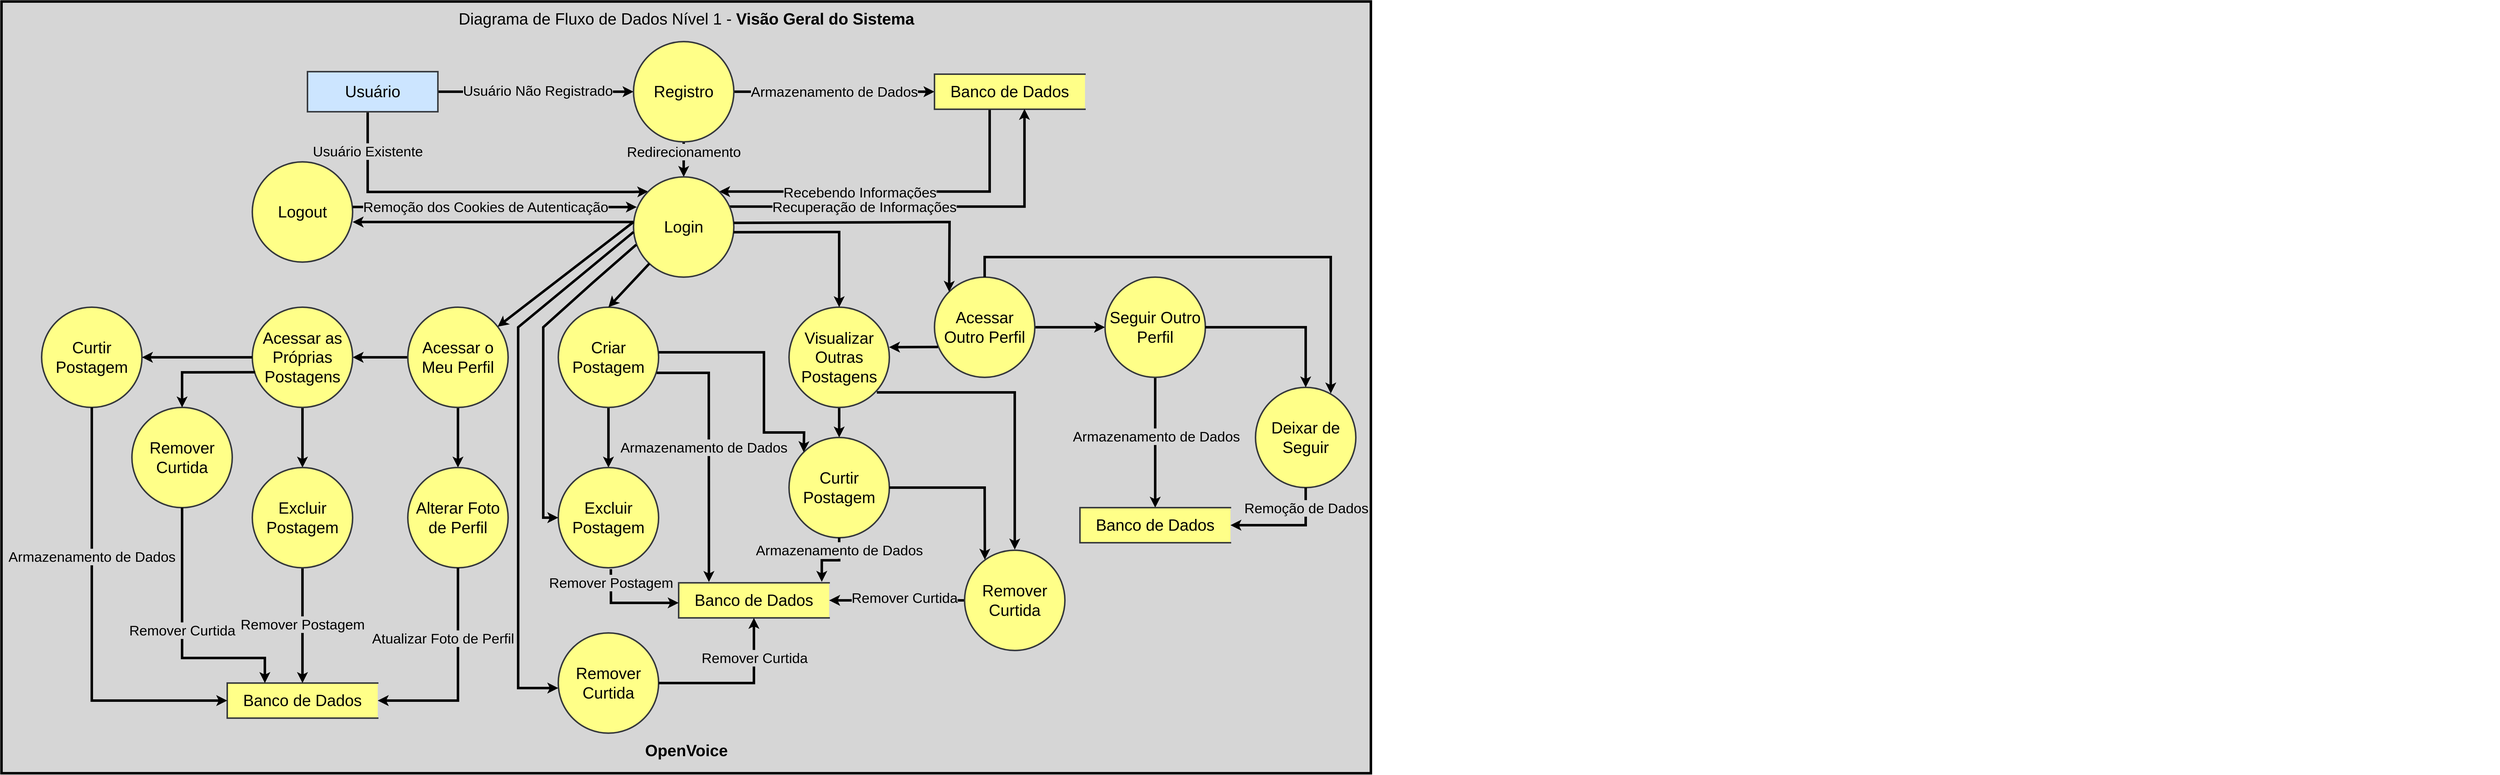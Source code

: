 <mxfile version="24.8.6">
  <diagram name="Page-1" id="aCUoTUS-z-20jltxeiBX">
    <mxGraphModel dx="8453" dy="3103" grid="1" gridSize="10" guides="1" tooltips="1" connect="1" arrows="1" fold="1" page="1" pageScale="1" pageWidth="850" pageHeight="1100" math="0" shadow="0">
      <root>
        <mxCell id="0" />
        <mxCell id="1" parent="0" />
        <mxCell id="_Yxs-3POZub3MSI0yGSq-4" value="" style="whiteSpace=wrap;html=1;strokeWidth=5;fillColor=#d6d6d6;" vertex="1" parent="1">
          <mxGeometry x="-4290" y="-60" width="2730" height="1540" as="geometry" />
        </mxCell>
        <mxCell id="vLmUpz1jAhk_XsVfe2ap-39" value="&amp;nbsp;" style="text;whiteSpace=wrap;html=1;" parent="1" vertex="1">
          <mxGeometry x="40" y="10" width="40" height="40" as="geometry" />
        </mxCell>
        <mxCell id="GkCeSSy5X3w6YveUIObA-11" style="edgeStyle=orthogonalEdgeStyle;rounded=0;orthogonalLoop=1;jettySize=auto;html=1;entryX=0;entryY=0.5;entryDx=0;entryDy=0;strokeWidth=5;" parent="1" source="GkCeSSy5X3w6YveUIObA-8" target="GkCeSSy5X3w6YveUIObA-9" edge="1">
          <mxGeometry relative="1" as="geometry" />
        </mxCell>
        <mxCell id="GkCeSSy5X3w6YveUIObA-12" value="&lt;font style=&quot;font-size: 28px;&quot;&gt;Usuário Não Registrado&lt;br&gt;&lt;/font&gt;" style="edgeLabel;html=1;align=center;verticalAlign=middle;resizable=0;points=[];labelBackgroundColor=#d6d6d6;" parent="GkCeSSy5X3w6YveUIObA-11" vertex="1" connectable="0">
          <mxGeometry x="0.021" y="2" relative="1" as="geometry">
            <mxPoint as="offset" />
          </mxGeometry>
        </mxCell>
        <mxCell id="GkCeSSy5X3w6YveUIObA-19" style="edgeStyle=orthogonalEdgeStyle;rounded=0;orthogonalLoop=1;jettySize=auto;html=1;entryX=0;entryY=0;entryDx=0;entryDy=0;strokeWidth=5;" parent="1" source="GkCeSSy5X3w6YveUIObA-8" target="GkCeSSy5X3w6YveUIObA-16" edge="1">
          <mxGeometry relative="1" as="geometry">
            <mxPoint x="-3040" y="380" as="targetPoint" />
            <Array as="points">
              <mxPoint x="-3560" y="320" />
              <mxPoint x="-3030" y="320" />
            </Array>
          </mxGeometry>
        </mxCell>
        <mxCell id="GkCeSSy5X3w6YveUIObA-20" value="&lt;font style=&quot;font-size: 28px;&quot;&gt;Usuário Existente&lt;/font&gt;" style="edgeLabel;html=1;align=center;verticalAlign=middle;resizable=0;points=[];labelBackgroundColor=#d6d6d6;" parent="GkCeSSy5X3w6YveUIObA-19" vertex="1" connectable="0">
          <mxGeometry x="-0.78" relative="1" as="geometry">
            <mxPoint as="offset" />
          </mxGeometry>
        </mxCell>
        <mxCell id="GkCeSSy5X3w6YveUIObA-8" value="&lt;font style=&quot;font-size: 32px;&quot;&gt;Usuário&lt;/font&gt;" style="html=1;dashed=0;whiteSpace=wrap;strokeWidth=3;fillColor=#cce5ff;strokeColor=#36393d;" parent="1" vertex="1">
          <mxGeometry x="-3680" y="80" width="260" height="80" as="geometry" />
        </mxCell>
        <mxCell id="GkCeSSy5X3w6YveUIObA-13" style="edgeStyle=orthogonalEdgeStyle;rounded=0;orthogonalLoop=1;jettySize=auto;html=1;entryX=0;entryY=0.5;entryDx=0;entryDy=0;strokeWidth=5;" parent="1" source="GkCeSSy5X3w6YveUIObA-9" target="GkCeSSy5X3w6YveUIObA-10" edge="1">
          <mxGeometry relative="1" as="geometry" />
        </mxCell>
        <mxCell id="GkCeSSy5X3w6YveUIObA-14" value="&lt;font style=&quot;font-size: 28px;&quot;&gt;Armazenamento de Dados&lt;/font&gt;" style="edgeLabel;html=1;align=center;verticalAlign=middle;resizable=0;points=[];labelBackgroundColor=#d6d6d6;" parent="GkCeSSy5X3w6YveUIObA-13" vertex="1" connectable="0">
          <mxGeometry x="-0.002" relative="1" as="geometry">
            <mxPoint as="offset" />
          </mxGeometry>
        </mxCell>
        <mxCell id="GkCeSSy5X3w6YveUIObA-105" style="edgeStyle=orthogonalEdgeStyle;rounded=0;orthogonalLoop=1;jettySize=auto;html=1;entryX=0.5;entryY=0;entryDx=0;entryDy=0;strokeWidth=5;" parent="1" source="GkCeSSy5X3w6YveUIObA-9" target="GkCeSSy5X3w6YveUIObA-16" edge="1">
          <mxGeometry relative="1" as="geometry" />
        </mxCell>
        <mxCell id="GkCeSSy5X3w6YveUIObA-106" value="&lt;font style=&quot;font-size: 28px;&quot;&gt;Redirecionamento&lt;/font&gt;" style="edgeLabel;html=1;align=center;verticalAlign=middle;resizable=0;points=[];labelBackgroundColor=#d6d6d6;" parent="GkCeSSy5X3w6YveUIObA-105" vertex="1" connectable="0">
          <mxGeometry relative="1" as="geometry">
            <mxPoint y="-15" as="offset" />
          </mxGeometry>
        </mxCell>
        <mxCell id="GkCeSSy5X3w6YveUIObA-9" value="&lt;font style=&quot;font-size: 32px;&quot;&gt;Registro&lt;/font&gt;" style="ellipse;whiteSpace=wrap;html=1;aspect=fixed;strokeWidth=3;fillColor=#ffff88;strokeColor=#36393d;" parent="1" vertex="1">
          <mxGeometry x="-3030" y="20" width="200" height="200" as="geometry" />
        </mxCell>
        <mxCell id="GkCeSSy5X3w6YveUIObA-23" style="edgeStyle=orthogonalEdgeStyle;rounded=0;orthogonalLoop=1;jettySize=auto;html=1;strokeWidth=5;entryX=1;entryY=0;entryDx=0;entryDy=0;" parent="1" source="GkCeSSy5X3w6YveUIObA-10" target="GkCeSSy5X3w6YveUIObA-16" edge="1">
          <mxGeometry relative="1" as="geometry">
            <mxPoint x="-2790" y="340" as="targetPoint" />
            <Array as="points">
              <mxPoint x="-2320" y="319" />
            </Array>
          </mxGeometry>
        </mxCell>
        <mxCell id="GkCeSSy5X3w6YveUIObA-25" value="&lt;font style=&quot;font-size: 28px;&quot;&gt;Recebendo Informações&lt;/font&gt;" style="edgeLabel;html=1;align=center;verticalAlign=middle;resizable=0;points=[];labelBackgroundColor=#d6d6d6;" parent="GkCeSSy5X3w6YveUIObA-23" vertex="1" connectable="0">
          <mxGeometry x="0.292" relative="1" as="geometry">
            <mxPoint x="31" y="1" as="offset" />
          </mxGeometry>
        </mxCell>
        <mxCell id="GkCeSSy5X3w6YveUIObA-10" value="&lt;font style=&quot;font-size: 32px;&quot;&gt;Banco de Dados&lt;br&gt;&lt;/font&gt;" style="html=1;dashed=0;whiteSpace=wrap;shape=partialRectangle;right=0;strokeWidth=3;fillColor=#ffff88;strokeColor=#36393d;" parent="1" vertex="1">
          <mxGeometry x="-2430" y="85" width="300" height="70" as="geometry" />
        </mxCell>
        <mxCell id="GkCeSSy5X3w6YveUIObA-21" style="edgeStyle=orthogonalEdgeStyle;rounded=0;orthogonalLoop=1;jettySize=auto;html=1;entryX=0.598;entryY=0.991;entryDx=0;entryDy=0;entryPerimeter=0;strokeWidth=5;exitX=0.952;exitY=0.296;exitDx=0;exitDy=0;exitPerimeter=0;" parent="1" source="GkCeSSy5X3w6YveUIObA-16" target="GkCeSSy5X3w6YveUIObA-10" edge="1">
          <mxGeometry relative="1" as="geometry">
            <mxPoint x="-2360" y="160" as="targetPoint" />
          </mxGeometry>
        </mxCell>
        <mxCell id="GkCeSSy5X3w6YveUIObA-22" value="&lt;font style=&quot;font-size: 28px;&quot;&gt;Recuperação de Informações&lt;br&gt;&lt;/font&gt;" style="edgeLabel;html=1;align=center;verticalAlign=middle;resizable=0;points=[];labelBackgroundColor=#d6d6d6;" parent="GkCeSSy5X3w6YveUIObA-21" vertex="1" connectable="0">
          <mxGeometry x="-0.402" y="-1" relative="1" as="geometry">
            <mxPoint x="35" as="offset" />
          </mxGeometry>
        </mxCell>
        <mxCell id="GkCeSSy5X3w6YveUIObA-16" value="&lt;font style=&quot;font-size: 32px;&quot;&gt;Login&lt;br&gt;&lt;/font&gt;" style="ellipse;whiteSpace=wrap;html=1;aspect=fixed;strokeWidth=3;fillColor=#ffff88;strokeColor=#36393d;" parent="1" vertex="1">
          <mxGeometry x="-3030" y="290" width="200" height="200" as="geometry" />
        </mxCell>
        <mxCell id="GkCeSSy5X3w6YveUIObA-117" style="edgeStyle=orthogonalEdgeStyle;rounded=0;orthogonalLoop=1;jettySize=auto;html=1;strokeWidth=5;" parent="1" source="GkCeSSy5X3w6YveUIObA-26" target="GkCeSSy5X3w6YveUIObA-116" edge="1">
          <mxGeometry relative="1" as="geometry" />
        </mxCell>
        <mxCell id="GkCeSSy5X3w6YveUIObA-26" value="&lt;font style=&quot;font-size: 32px;&quot;&gt;Criar Postagem&lt;br&gt;&lt;/font&gt;" style="ellipse;whiteSpace=wrap;html=1;aspect=fixed;strokeWidth=3;fillColor=#ffff88;strokeColor=#36393d;" parent="1" vertex="1">
          <mxGeometry x="-3180" y="550" width="200" height="200" as="geometry" />
        </mxCell>
        <mxCell id="GkCeSSy5X3w6YveUIObA-123" style="edgeStyle=orthogonalEdgeStyle;rounded=0;orthogonalLoop=1;jettySize=auto;html=1;entryX=0.5;entryY=0;entryDx=0;entryDy=0;strokeWidth=5;" parent="1" source="GkCeSSy5X3w6YveUIObA-27" target="GkCeSSy5X3w6YveUIObA-29" edge="1">
          <mxGeometry relative="1" as="geometry" />
        </mxCell>
        <mxCell id="GkCeSSy5X3w6YveUIObA-27" value="&lt;font style=&quot;font-size: 32px;&quot;&gt;Visualizar Outras Postagens &lt;br&gt;&lt;/font&gt;" style="ellipse;whiteSpace=wrap;html=1;aspect=fixed;strokeWidth=3;fillColor=#ffff88;strokeColor=#36393d;" parent="1" vertex="1">
          <mxGeometry x="-2720" y="550" width="200" height="200" as="geometry" />
        </mxCell>
        <mxCell id="GkCeSSy5X3w6YveUIObA-29" value="&lt;font style=&quot;font-size: 32px;&quot;&gt;Curtir Postagem&lt;br&gt;&lt;/font&gt;" style="ellipse;whiteSpace=wrap;html=1;aspect=fixed;strokeWidth=3;fillColor=#ffff88;strokeColor=#36393d;" parent="1" vertex="1">
          <mxGeometry x="-2720" y="810" width="200" height="200" as="geometry" />
        </mxCell>
        <mxCell id="GkCeSSy5X3w6YveUIObA-45" style="edgeStyle=orthogonalEdgeStyle;rounded=0;orthogonalLoop=1;jettySize=auto;html=1;entryX=1;entryY=0.5;entryDx=0;entryDy=0;strokeWidth=5;" parent="1" source="GkCeSSy5X3w6YveUIObA-30" target="GkCeSSy5X3w6YveUIObA-31" edge="1">
          <mxGeometry relative="1" as="geometry" />
        </mxCell>
        <mxCell id="GkCeSSy5X3w6YveUIObA-46" value="&lt;font style=&quot;font-size: 28px;&quot;&gt;Remover Curtida&lt;br&gt;&lt;/font&gt;" style="edgeLabel;html=1;align=center;verticalAlign=middle;resizable=0;points=[];labelBackgroundColor=#d6d6d6;" parent="GkCeSSy5X3w6YveUIObA-45" vertex="1" connectable="0">
          <mxGeometry x="-0.013" y="1" relative="1" as="geometry">
            <mxPoint x="13" y="-6" as="offset" />
          </mxGeometry>
        </mxCell>
        <mxCell id="GkCeSSy5X3w6YveUIObA-30" value="&lt;font style=&quot;font-size: 32px;&quot;&gt;Remover Curtida&lt;br&gt;&lt;/font&gt;" style="ellipse;whiteSpace=wrap;html=1;aspect=fixed;strokeWidth=3;fillColor=#ffff88;strokeColor=#36393d;" parent="1" vertex="1">
          <mxGeometry x="-2370" y="1035" width="200" height="200" as="geometry" />
        </mxCell>
        <mxCell id="GkCeSSy5X3w6YveUIObA-31" value="&lt;font style=&quot;font-size: 32px;&quot;&gt;Banco de Dados&lt;br&gt;&lt;/font&gt;" style="html=1;dashed=0;whiteSpace=wrap;shape=partialRectangle;right=0;strokeWidth=3;fillColor=#ffff88;strokeColor=#36393d;" parent="1" vertex="1">
          <mxGeometry x="-2940" y="1100" width="300" height="70" as="geometry" />
        </mxCell>
        <mxCell id="GkCeSSy5X3w6YveUIObA-37" value="" style="endArrow=classic;html=1;rounded=0;entryX=0.201;entryY=-0.024;entryDx=0;entryDy=0;entryPerimeter=0;exitX=0.98;exitY=0.655;exitDx=0;exitDy=0;exitPerimeter=0;strokeWidth=5;" parent="1" source="GkCeSSy5X3w6YveUIObA-26" target="GkCeSSy5X3w6YveUIObA-31" edge="1">
          <mxGeometry width="50" height="50" relative="1" as="geometry">
            <mxPoint x="-3040" y="850" as="sourcePoint" />
            <mxPoint x="-2990" y="800" as="targetPoint" />
            <Array as="points">
              <mxPoint x="-2880" y="681" />
            </Array>
          </mxGeometry>
        </mxCell>
        <mxCell id="GkCeSSy5X3w6YveUIObA-40" value="&lt;font style=&quot;font-size: 28px;&quot;&gt;Armazenamento de Dados&lt;br&gt;&lt;/font&gt;" style="edgeLabel;html=1;align=center;verticalAlign=middle;resizable=0;points=[];labelBackgroundColor=#d6d6d6;" parent="GkCeSSy5X3w6YveUIObA-37" vertex="1" connectable="0">
          <mxGeometry x="-0.341" y="1" relative="1" as="geometry">
            <mxPoint x="-11" y="81" as="offset" />
          </mxGeometry>
        </mxCell>
        <mxCell id="GkCeSSy5X3w6YveUIObA-42" value="" style="endArrow=none;html=1;rounded=0;entryX=0.997;entryY=0.552;entryDx=0;entryDy=0;exitX=0.5;exitY=0;exitDx=0;exitDy=0;endFill=0;startArrow=classic;startFill=1;strokeWidth=5;entryPerimeter=0;" parent="1" source="GkCeSSy5X3w6YveUIObA-27" target="GkCeSSy5X3w6YveUIObA-16" edge="1">
          <mxGeometry width="50" height="50" relative="1" as="geometry">
            <mxPoint x="-2770" y="540" as="sourcePoint" />
            <mxPoint x="-2720" y="490" as="targetPoint" />
            <Array as="points">
              <mxPoint x="-2620" y="400" />
            </Array>
          </mxGeometry>
        </mxCell>
        <mxCell id="GkCeSSy5X3w6YveUIObA-67" style="edgeStyle=orthogonalEdgeStyle;rounded=0;orthogonalLoop=1;jettySize=auto;html=1;entryX=0;entryY=0.5;entryDx=0;entryDy=0;strokeWidth=5;" parent="1" source="GkCeSSy5X3w6YveUIObA-56" target="GkCeSSy5X3w6YveUIObA-59" edge="1">
          <mxGeometry relative="1" as="geometry" />
        </mxCell>
        <mxCell id="GkCeSSy5X3w6YveUIObA-56" value="&lt;font style=&quot;font-size: 32px;&quot;&gt;Acessar Outro Perfil&lt;br&gt;&lt;/font&gt;" style="ellipse;whiteSpace=wrap;html=1;aspect=fixed;strokeWidth=3;fillColor=#ffff88;strokeColor=#36393d;" parent="1" vertex="1">
          <mxGeometry x="-2430" y="490" width="200" height="200" as="geometry" />
        </mxCell>
        <mxCell id="GkCeSSy5X3w6YveUIObA-57" value="" style="endArrow=none;html=1;rounded=0;startArrow=classic;startFill=1;entryX=0.999;entryY=0.459;entryDx=0;entryDy=0;entryPerimeter=0;exitX=0;exitY=0;exitDx=0;exitDy=0;strokeWidth=5;" parent="1" source="GkCeSSy5X3w6YveUIObA-56" target="GkCeSSy5X3w6YveUIObA-16" edge="1">
          <mxGeometry width="50" height="50" relative="1" as="geometry">
            <mxPoint x="-2422" y="550" as="sourcePoint" />
            <mxPoint x="-2830" y="390" as="targetPoint" />
            <Array as="points">
              <mxPoint x="-2400" y="380" />
            </Array>
          </mxGeometry>
        </mxCell>
        <mxCell id="GkCeSSy5X3w6YveUIObA-58" value="" style="endArrow=classic;html=1;rounded=0;exitX=0.035;exitY=0.697;exitDx=0;exitDy=0;entryX=0.997;entryY=0.399;entryDx=0;entryDy=0;entryPerimeter=0;exitPerimeter=0;strokeWidth=5;" parent="1" source="GkCeSSy5X3w6YveUIObA-56" target="GkCeSSy5X3w6YveUIObA-27" edge="1">
          <mxGeometry width="50" height="50" relative="1" as="geometry">
            <mxPoint x="-2510" y="620" as="sourcePoint" />
            <mxPoint x="-2550" y="550" as="targetPoint" />
          </mxGeometry>
        </mxCell>
        <mxCell id="GkCeSSy5X3w6YveUIObA-62" style="edgeStyle=orthogonalEdgeStyle;rounded=0;orthogonalLoop=1;jettySize=auto;html=1;entryX=0.5;entryY=0;entryDx=0;entryDy=0;strokeWidth=5;" parent="1" source="GkCeSSy5X3w6YveUIObA-59" target="GkCeSSy5X3w6YveUIObA-61" edge="1">
          <mxGeometry relative="1" as="geometry" />
        </mxCell>
        <mxCell id="GkCeSSy5X3w6YveUIObA-63" value="&lt;font style=&quot;font-size: 28px;&quot;&gt;Armazenamento de Dados&lt;br&gt;&lt;/font&gt;" style="edgeLabel;html=1;align=center;verticalAlign=middle;resizable=0;points=[];labelBackgroundColor=#d6d6d6;" parent="GkCeSSy5X3w6YveUIObA-62" vertex="1" connectable="0">
          <mxGeometry x="-0.098" y="2" relative="1" as="geometry">
            <mxPoint as="offset" />
          </mxGeometry>
        </mxCell>
        <mxCell id="GkCeSSy5X3w6YveUIObA-59" value="&lt;font style=&quot;font-size: 32px;&quot;&gt;Seguir Outro Perfil&lt;br&gt;&lt;/font&gt;" style="ellipse;whiteSpace=wrap;html=1;aspect=fixed;strokeWidth=3;fillColor=#ffff88;strokeColor=#36393d;" parent="1" vertex="1">
          <mxGeometry x="-2090" y="490" width="200" height="200" as="geometry" />
        </mxCell>
        <mxCell id="GkCeSSy5X3w6YveUIObA-60" value="&lt;font style=&quot;font-size: 32px;&quot;&gt;Deixar de Seguir&lt;br&gt;&lt;/font&gt;" style="ellipse;whiteSpace=wrap;html=1;aspect=fixed;strokeWidth=3;fillColor=#ffff88;strokeColor=#36393d;" parent="1" vertex="1">
          <mxGeometry x="-1790" y="710" width="200" height="200" as="geometry" />
        </mxCell>
        <mxCell id="GkCeSSy5X3w6YveUIObA-61" value="&lt;font style=&quot;font-size: 32px;&quot;&gt;Banco de Dados&lt;br&gt;&lt;/font&gt;" style="html=1;dashed=0;whiteSpace=wrap;shape=partialRectangle;right=0;strokeWidth=3;fillColor=#ffff88;strokeColor=#36393d;" parent="1" vertex="1">
          <mxGeometry x="-2140" y="950" width="300" height="70" as="geometry" />
        </mxCell>
        <mxCell id="GkCeSSy5X3w6YveUIObA-68" value="" style="endArrow=classic;html=1;rounded=0;exitX=1;exitY=0.5;exitDx=0;exitDy=0;entryX=0.5;entryY=0;entryDx=0;entryDy=0;strokeWidth=5;" parent="1" source="GkCeSSy5X3w6YveUIObA-59" target="GkCeSSy5X3w6YveUIObA-60" edge="1">
          <mxGeometry width="50" height="50" relative="1" as="geometry">
            <mxPoint x="-1740" y="610" as="sourcePoint" />
            <mxPoint x="-1690" y="560" as="targetPoint" />
            <Array as="points">
              <mxPoint x="-1690" y="590" />
            </Array>
          </mxGeometry>
        </mxCell>
        <mxCell id="GkCeSSy5X3w6YveUIObA-69" value="" style="endArrow=classic;html=1;rounded=0;entryX=1;entryY=0.5;entryDx=0;entryDy=0;exitX=0.5;exitY=1;exitDx=0;exitDy=0;strokeWidth=5;" parent="1" source="GkCeSSy5X3w6YveUIObA-60" target="GkCeSSy5X3w6YveUIObA-61" edge="1">
          <mxGeometry width="50" height="50" relative="1" as="geometry">
            <mxPoint x="-1730" y="1010" as="sourcePoint" />
            <mxPoint x="-1680" y="960" as="targetPoint" />
            <Array as="points">
              <mxPoint x="-1690" y="985" />
            </Array>
          </mxGeometry>
        </mxCell>
        <mxCell id="GkCeSSy5X3w6YveUIObA-70" value="&lt;font style=&quot;font-size: 28px;&quot;&gt;Remoção de Dados&lt;br&gt;&lt;/font&gt;" style="edgeLabel;html=1;align=center;verticalAlign=middle;resizable=0;points=[];labelBackgroundColor=#d6d6d6;" parent="GkCeSSy5X3w6YveUIObA-69" vertex="1" connectable="0">
          <mxGeometry x="-0.636" y="1" relative="1" as="geometry">
            <mxPoint as="offset" />
          </mxGeometry>
        </mxCell>
        <mxCell id="GkCeSSy5X3w6YveUIObA-71" value="&amp;nbsp;" style="text;whiteSpace=wrap;html=1;" parent="1" vertex="1">
          <mxGeometry x="650" y="10" width="40" height="40" as="geometry" />
        </mxCell>
        <mxCell id="GkCeSSy5X3w6YveUIObA-80" style="edgeStyle=orthogonalEdgeStyle;rounded=0;orthogonalLoop=1;jettySize=auto;html=1;entryX=0.5;entryY=0;entryDx=0;entryDy=0;strokeWidth=5;" parent="1" source="GkCeSSy5X3w6YveUIObA-72" target="GkCeSSy5X3w6YveUIObA-75" edge="1">
          <mxGeometry relative="1" as="geometry" />
        </mxCell>
        <mxCell id="GkCeSSy5X3w6YveUIObA-84" style="edgeStyle=orthogonalEdgeStyle;rounded=0;orthogonalLoop=1;jettySize=auto;html=1;entryX=1;entryY=0.5;entryDx=0;entryDy=0;strokeWidth=5;" parent="1" source="GkCeSSy5X3w6YveUIObA-72" target="GkCeSSy5X3w6YveUIObA-73" edge="1">
          <mxGeometry relative="1" as="geometry" />
        </mxCell>
        <mxCell id="GkCeSSy5X3w6YveUIObA-72" value="&lt;font style=&quot;font-size: 32px;&quot;&gt;Acessar o Meu Perfil&lt;/font&gt;" style="ellipse;whiteSpace=wrap;html=1;aspect=fixed;strokeWidth=3;fillColor=#ffff88;strokeColor=#36393d;" parent="1" vertex="1">
          <mxGeometry x="-3480" y="550" width="200" height="200" as="geometry" />
        </mxCell>
        <mxCell id="GkCeSSy5X3w6YveUIObA-89" style="edgeStyle=orthogonalEdgeStyle;rounded=0;orthogonalLoop=1;jettySize=auto;html=1;entryX=0.5;entryY=0;entryDx=0;entryDy=0;strokeWidth=5;" parent="1" source="GkCeSSy5X3w6YveUIObA-73" target="GkCeSSy5X3w6YveUIObA-88" edge="1">
          <mxGeometry relative="1" as="geometry" />
        </mxCell>
        <mxCell id="GkCeSSy5X3w6YveUIObA-73" value="&lt;font style=&quot;font-size: 32px;&quot;&gt;Acessar&lt;/font&gt;&lt;font style=&quot;font-size: 32px;&quot;&gt; as Próprias Postagens&lt;br&gt;&lt;/font&gt;" style="ellipse;whiteSpace=wrap;html=1;aspect=fixed;strokeWidth=3;fillColor=#ffff88;strokeColor=#36393d;" parent="1" vertex="1">
          <mxGeometry x="-3790" y="550" width="200" height="200" as="geometry" />
        </mxCell>
        <mxCell id="GkCeSSy5X3w6YveUIObA-74" value="&lt;font style=&quot;font-size: 32px;&quot;&gt;Banco de Dados&lt;br&gt;&lt;/font&gt;" style="html=1;dashed=0;whiteSpace=wrap;shape=partialRectangle;right=0;strokeWidth=3;fillColor=#ffff88;strokeColor=#36393d;" parent="1" vertex="1">
          <mxGeometry x="-3840" y="1300" width="300" height="70" as="geometry" />
        </mxCell>
        <mxCell id="GkCeSSy5X3w6YveUIObA-75" value="&lt;font style=&quot;font-size: 32px;&quot;&gt;Alterar Foto de Perfil&lt;br&gt;&lt;/font&gt;" style="ellipse;whiteSpace=wrap;html=1;aspect=fixed;strokeWidth=3;fillColor=#ffff88;strokeColor=#36393d;" parent="1" vertex="1">
          <mxGeometry x="-3480" y="870" width="200" height="200" as="geometry" />
        </mxCell>
        <mxCell id="GkCeSSy5X3w6YveUIObA-76" value="&lt;font style=&quot;font-size: 32px;&quot;&gt;Curtir Postagem&lt;br&gt;&lt;/font&gt;" style="ellipse;whiteSpace=wrap;html=1;aspect=fixed;strokeWidth=3;fillColor=#ffff88;strokeColor=#36393d;" parent="1" vertex="1">
          <mxGeometry x="-4210" y="550" width="200" height="200" as="geometry" />
        </mxCell>
        <mxCell id="GkCeSSy5X3w6YveUIObA-77" value="&lt;font style=&quot;font-size: 32px;&quot;&gt;Remover Curtida&lt;br&gt;&lt;/font&gt;" style="ellipse;whiteSpace=wrap;html=1;aspect=fixed;strokeWidth=3;fillColor=#ffff88;strokeColor=#36393d;" parent="1" vertex="1">
          <mxGeometry x="-4030" y="750" width="200" height="200" as="geometry" />
        </mxCell>
        <mxCell id="GkCeSSy5X3w6YveUIObA-78" value="" style="endArrow=classic;html=1;rounded=0;strokeWidth=5;" parent="1" target="GkCeSSy5X3w6YveUIObA-72" edge="1">
          <mxGeometry width="50" height="50" relative="1" as="geometry">
            <mxPoint x="-3030" y="380" as="sourcePoint" />
            <mxPoint x="-3190" y="480" as="targetPoint" />
          </mxGeometry>
        </mxCell>
        <mxCell id="GkCeSSy5X3w6YveUIObA-90" style="edgeStyle=orthogonalEdgeStyle;rounded=0;orthogonalLoop=1;jettySize=auto;html=1;entryX=0.5;entryY=0;entryDx=0;entryDy=0;strokeWidth=5;" parent="1" source="GkCeSSy5X3w6YveUIObA-88" target="GkCeSSy5X3w6YveUIObA-74" edge="1">
          <mxGeometry relative="1" as="geometry" />
        </mxCell>
        <mxCell id="GkCeSSy5X3w6YveUIObA-91" value="&lt;font style=&quot;font-size: 28px;&quot;&gt;Remover Postagem&lt;/font&gt;" style="edgeLabel;html=1;align=center;verticalAlign=middle;resizable=0;points=[];labelBackgroundColor=#d6d6d6;" parent="GkCeSSy5X3w6YveUIObA-90" vertex="1" connectable="0">
          <mxGeometry x="-0.02" y="-2" relative="1" as="geometry">
            <mxPoint x="2" as="offset" />
          </mxGeometry>
        </mxCell>
        <mxCell id="GkCeSSy5X3w6YveUIObA-88" value="&lt;font style=&quot;font-size: 32px;&quot;&gt;Excluir Postagem&lt;br&gt;&lt;/font&gt;" style="ellipse;whiteSpace=wrap;html=1;aspect=fixed;strokeWidth=3;fillColor=#ffff88;strokeColor=#36393d;" parent="1" vertex="1">
          <mxGeometry x="-3790" y="870" width="200" height="200" as="geometry" />
        </mxCell>
        <mxCell id="GkCeSSy5X3w6YveUIObA-93" value="" style="endArrow=none;html=1;rounded=0;entryX=0.5;entryY=1;entryDx=0;entryDy=0;exitX=1;exitY=0.5;exitDx=0;exitDy=0;startArrow=classic;startFill=1;strokeWidth=5;" parent="1" source="GkCeSSy5X3w6YveUIObA-74" target="GkCeSSy5X3w6YveUIObA-75" edge="1">
          <mxGeometry width="50" height="50" relative="1" as="geometry">
            <mxPoint x="-3460" y="1340" as="sourcePoint" />
            <mxPoint x="-3410" y="1290" as="targetPoint" />
            <Array as="points">
              <mxPoint x="-3380" y="1335" />
            </Array>
          </mxGeometry>
        </mxCell>
        <mxCell id="GkCeSSy5X3w6YveUIObA-94" value="&lt;font style=&quot;font-size: 28px;&quot;&gt;Atualizar Foto de Perfil&lt;br&gt;&lt;/font&gt;" style="edgeLabel;html=1;align=center;verticalAlign=middle;resizable=0;points=[];labelBackgroundColor=#d6d6d6;" parent="GkCeSSy5X3w6YveUIObA-93" vertex="1" connectable="0">
          <mxGeometry x="0.401" y="-1" relative="1" as="geometry">
            <mxPoint x="-31" y="13" as="offset" />
          </mxGeometry>
        </mxCell>
        <mxCell id="GkCeSSy5X3w6YveUIObA-95" value="" style="endArrow=none;html=1;rounded=0;endFill=0;startArrow=classic;startFill=1;strokeWidth=5;" parent="1" source="GkCeSSy5X3w6YveUIObA-76" target="GkCeSSy5X3w6YveUIObA-73" edge="1">
          <mxGeometry width="50" height="50" relative="1" as="geometry">
            <mxPoint x="-3900" y="760" as="sourcePoint" />
            <mxPoint x="-3850" y="710" as="targetPoint" />
          </mxGeometry>
        </mxCell>
        <mxCell id="GkCeSSy5X3w6YveUIObA-101" value="&lt;font style=&quot;font-size: 32px;&quot;&gt;Logout&lt;/font&gt;" style="ellipse;whiteSpace=wrap;html=1;aspect=fixed;strokeWidth=3;fillColor=#ffff88;strokeColor=#36393d;" parent="1" vertex="1">
          <mxGeometry x="-3790" y="260" width="200" height="200" as="geometry" />
        </mxCell>
        <mxCell id="GkCeSSy5X3w6YveUIObA-102" value="" style="endArrow=classic;html=1;rounded=0;entryX=1;entryY=0.6;entryDx=0;entryDy=0;entryPerimeter=0;strokeWidth=5;" parent="1" target="GkCeSSy5X3w6YveUIObA-101" edge="1">
          <mxGeometry width="50" height="50" relative="1" as="geometry">
            <mxPoint x="-3030" y="380" as="sourcePoint" />
            <mxPoint x="-3470" y="390" as="targetPoint" />
          </mxGeometry>
        </mxCell>
        <mxCell id="GkCeSSy5X3w6YveUIObA-103" value="" style="endArrow=classic;html=1;rounded=0;exitX=1;exitY=0.45;exitDx=0;exitDy=0;exitPerimeter=0;entryX=0.033;entryY=0.301;entryDx=0;entryDy=0;entryPerimeter=0;strokeWidth=5;" parent="1" source="GkCeSSy5X3w6YveUIObA-101" target="GkCeSSy5X3w6YveUIObA-16" edge="1">
          <mxGeometry width="50" height="50" relative="1" as="geometry">
            <mxPoint x="-3560" y="350" as="sourcePoint" />
            <mxPoint x="-3040" y="350" as="targetPoint" />
          </mxGeometry>
        </mxCell>
        <mxCell id="GkCeSSy5X3w6YveUIObA-104" value="&lt;font style=&quot;font-size: 28px;&quot;&gt;Remoção dos Cookies de Autenticação&lt;font style=&quot;font-size: 28px;&quot;&gt;&lt;br&gt;&lt;/font&gt;&lt;/font&gt;" style="edgeLabel;html=1;align=center;verticalAlign=middle;resizable=0;points=[];labelBackgroundColor=#d6d6d6;" parent="GkCeSSy5X3w6YveUIObA-103" vertex="1" connectable="0">
          <mxGeometry x="-0.064" relative="1" as="geometry">
            <mxPoint as="offset" />
          </mxGeometry>
        </mxCell>
        <mxCell id="GkCeSSy5X3w6YveUIObA-109" value="" style="endArrow=classic;html=1;rounded=0;entryX=0.5;entryY=0;entryDx=0;entryDy=0;exitX=0.029;exitY=0.649;exitDx=0;exitDy=0;exitPerimeter=0;strokeWidth=5;" parent="1" source="GkCeSSy5X3w6YveUIObA-73" target="GkCeSSy5X3w6YveUIObA-77" edge="1">
          <mxGeometry width="50" height="50" relative="1" as="geometry">
            <mxPoint x="-3800" y="750" as="sourcePoint" />
            <mxPoint x="-3790" y="720" as="targetPoint" />
            <Array as="points">
              <mxPoint x="-3930" y="680" />
            </Array>
          </mxGeometry>
        </mxCell>
        <mxCell id="GkCeSSy5X3w6YveUIObA-110" value="" style="endArrow=none;html=1;rounded=0;entryX=0.5;entryY=1;entryDx=0;entryDy=0;exitX=0;exitY=0.5;exitDx=0;exitDy=0;endFill=0;startArrow=classic;startFill=1;strokeWidth=5;" parent="1" source="GkCeSSy5X3w6YveUIObA-74" target="GkCeSSy5X3w6YveUIObA-76" edge="1">
          <mxGeometry width="50" height="50" relative="1" as="geometry">
            <mxPoint x="-4110" y="1320" as="sourcePoint" />
            <mxPoint x="-4090" y="860" as="targetPoint" />
            <Array as="points">
              <mxPoint x="-4110" y="1335" />
            </Array>
          </mxGeometry>
        </mxCell>
        <mxCell id="GkCeSSy5X3w6YveUIObA-111" value="&lt;font style=&quot;font-size: 28px;&quot;&gt;Armazenamento de Dados&lt;br&gt;&lt;/font&gt;" style="edgeLabel;html=1;align=center;verticalAlign=middle;resizable=0;points=[];labelBackgroundColor=#d6d6d6;" parent="GkCeSSy5X3w6YveUIObA-110" vertex="1" connectable="0">
          <mxGeometry x="0.301" relative="1" as="geometry">
            <mxPoint y="-1" as="offset" />
          </mxGeometry>
        </mxCell>
        <mxCell id="GkCeSSy5X3w6YveUIObA-112" value="" style="endArrow=none;html=1;rounded=0;entryX=0.5;entryY=1;entryDx=0;entryDy=0;exitX=0.25;exitY=0;exitDx=0;exitDy=0;endFill=0;startArrow=classic;startFill=1;strokeWidth=5;" parent="1" source="GkCeSSy5X3w6YveUIObA-74" target="GkCeSSy5X3w6YveUIObA-77" edge="1">
          <mxGeometry width="50" height="50" relative="1" as="geometry">
            <mxPoint x="-3900" y="1060" as="sourcePoint" />
            <mxPoint x="-3850" y="1010" as="targetPoint" />
            <Array as="points">
              <mxPoint x="-3765" y="1250" />
              <mxPoint x="-3930" y="1250" />
            </Array>
          </mxGeometry>
        </mxCell>
        <mxCell id="GkCeSSy5X3w6YveUIObA-113" value="&lt;font style=&quot;font-size: 28px;&quot;&gt;Remover Curtida&lt;font style=&quot;font-size: 28px;&quot;&gt;&lt;br&gt;&lt;/font&gt;&lt;/font&gt;" style="edgeLabel;html=1;align=center;verticalAlign=middle;resizable=0;points=[];labelBackgroundColor=#d6d6d6;" parent="GkCeSSy5X3w6YveUIObA-112" vertex="1" connectable="0">
          <mxGeometry x="0.052" relative="1" as="geometry">
            <mxPoint y="1" as="offset" />
          </mxGeometry>
        </mxCell>
        <mxCell id="GkCeSSy5X3w6YveUIObA-115" value="" style="endArrow=classic;html=1;rounded=0;entryX=0.5;entryY=0;entryDx=0;entryDy=0;strokeWidth=5;" parent="1" source="GkCeSSy5X3w6YveUIObA-16" target="GkCeSSy5X3w6YveUIObA-26" edge="1">
          <mxGeometry width="50" height="50" relative="1" as="geometry">
            <mxPoint x="-2920" y="540" as="sourcePoint" />
            <mxPoint x="-2870" y="490" as="targetPoint" />
          </mxGeometry>
        </mxCell>
        <mxCell id="GkCeSSy5X3w6YveUIObA-116" value="&lt;font style=&quot;font-size: 32px;&quot;&gt;Excluir Postagem&lt;br&gt;&lt;/font&gt;" style="ellipse;whiteSpace=wrap;html=1;aspect=fixed;strokeWidth=3;fillColor=#ffff88;strokeColor=#36393d;" parent="1" vertex="1">
          <mxGeometry x="-3180" y="870" width="200" height="200" as="geometry" />
        </mxCell>
        <mxCell id="GkCeSSy5X3w6YveUIObA-119" value="" style="endArrow=classic;html=1;rounded=0;entryX=0;entryY=0.571;entryDx=0;entryDy=0;entryPerimeter=0;exitX=0.524;exitY=1.014;exitDx=0;exitDy=0;exitPerimeter=0;strokeWidth=5;" parent="1" source="GkCeSSy5X3w6YveUIObA-116" target="GkCeSSy5X3w6YveUIObA-31" edge="1">
          <mxGeometry width="50" height="50" relative="1" as="geometry">
            <mxPoint x="-3120" y="1140" as="sourcePoint" />
            <mxPoint x="-3070" y="1090" as="targetPoint" />
            <Array as="points">
              <mxPoint x="-3075" y="1140" />
            </Array>
          </mxGeometry>
        </mxCell>
        <mxCell id="GkCeSSy5X3w6YveUIObA-120" value="&lt;font style=&quot;font-size: 28px;&quot;&gt;Remover Postagem&lt;br&gt;&lt;/font&gt;" style="edgeLabel;html=1;align=center;verticalAlign=middle;resizable=0;points=[];labelBackgroundColor=#d6d6d6;" parent="GkCeSSy5X3w6YveUIObA-119" vertex="1" connectable="0">
          <mxGeometry x="-0.626" relative="1" as="geometry">
            <mxPoint y="-11" as="offset" />
          </mxGeometry>
        </mxCell>
        <mxCell id="GkCeSSy5X3w6YveUIObA-122" value="" style="endArrow=classic;html=1;rounded=0;exitX=1;exitY=0.45;exitDx=0;exitDy=0;exitPerimeter=0;entryX=0;entryY=0;entryDx=0;entryDy=0;strokeWidth=5;" parent="1" source="GkCeSSy5X3w6YveUIObA-26" target="GkCeSSy5X3w6YveUIObA-29" edge="1">
          <mxGeometry width="50" height="50" relative="1" as="geometry">
            <mxPoint x="-2910" y="690" as="sourcePoint" />
            <mxPoint x="-2860" y="640" as="targetPoint" />
            <Array as="points">
              <mxPoint x="-2770" y="640" />
              <mxPoint x="-2770" y="800" />
              <mxPoint x="-2690" y="800" />
            </Array>
          </mxGeometry>
        </mxCell>
        <mxCell id="GkCeSSy5X3w6YveUIObA-124" style="edgeStyle=orthogonalEdgeStyle;rounded=0;orthogonalLoop=1;jettySize=auto;html=1;entryX=0.951;entryY=-0.028;entryDx=0;entryDy=0;entryPerimeter=0;strokeWidth=5;exitX=0.5;exitY=1;exitDx=0;exitDy=0;" parent="1" source="GkCeSSy5X3w6YveUIObA-29" target="GkCeSSy5X3w6YveUIObA-31" edge="1">
          <mxGeometry relative="1" as="geometry" />
        </mxCell>
        <mxCell id="GkCeSSy5X3w6YveUIObA-125" value="&lt;font style=&quot;font-size: 28px;&quot;&gt;Armazenamento de Dados&lt;br&gt;&lt;/font&gt;" style="edgeLabel;html=1;align=center;verticalAlign=middle;resizable=0;points=[];labelBackgroundColor=#d6d6d6;" parent="GkCeSSy5X3w6YveUIObA-124" vertex="1" connectable="0">
          <mxGeometry x="-0.097" y="1" relative="1" as="geometry">
            <mxPoint x="10" y="-21" as="offset" />
          </mxGeometry>
        </mxCell>
        <mxCell id="GkCeSSy5X3w6YveUIObA-126" value="" style="endArrow=classic;html=1;rounded=0;entryX=0.202;entryY=0.094;entryDx=0;entryDy=0;entryPerimeter=0;strokeWidth=5;" parent="1" source="GkCeSSy5X3w6YveUIObA-29" target="GkCeSSy5X3w6YveUIObA-30" edge="1">
          <mxGeometry width="50" height="50" relative="1" as="geometry">
            <mxPoint x="-2520" y="1010" as="sourcePoint" />
            <mxPoint x="-2470" y="960" as="targetPoint" />
            <Array as="points">
              <mxPoint x="-2330" y="910" />
            </Array>
          </mxGeometry>
        </mxCell>
        <mxCell id="GkCeSSy5X3w6YveUIObA-128" value="" style="endArrow=classic;html=1;rounded=0;exitX=0.875;exitY=0.85;exitDx=0;exitDy=0;exitPerimeter=0;entryX=0.5;entryY=-0.007;entryDx=0;entryDy=0;entryPerimeter=0;strokeWidth=5;" parent="1" source="GkCeSSy5X3w6YveUIObA-27" target="GkCeSSy5X3w6YveUIObA-30" edge="1">
          <mxGeometry width="50" height="50" relative="1" as="geometry">
            <mxPoint x="-2370" y="880" as="sourcePoint" />
            <mxPoint x="-2330" y="1030" as="targetPoint" />
            <Array as="points">
              <mxPoint x="-2270" y="720" />
            </Array>
          </mxGeometry>
        </mxCell>
        <mxCell id="GkCeSSy5X3w6YveUIObA-133" value="" style="endArrow=none;html=1;rounded=0;exitX=0;exitY=0.5;exitDx=0;exitDy=0;startArrow=classic;startFill=1;entryX=0.027;entryY=0.677;entryDx=0;entryDy=0;entryPerimeter=0;strokeWidth=5;" parent="1" source="GkCeSSy5X3w6YveUIObA-116" target="GkCeSSy5X3w6YveUIObA-16" edge="1">
          <mxGeometry width="50" height="50" relative="1" as="geometry">
            <mxPoint x="-3230" y="1000" as="sourcePoint" />
            <mxPoint x="-3040" y="430" as="targetPoint" />
            <Array as="points">
              <mxPoint x="-3210" y="970" />
              <mxPoint x="-3210" y="590" />
              <mxPoint x="-3110" y="500" />
              <mxPoint x="-3030" y="430" />
            </Array>
          </mxGeometry>
        </mxCell>
        <mxCell id="GkCeSSy5X3w6YveUIObA-135" value="&lt;font style=&quot;font-size: 32px;&quot;&gt;Remover Curtida&lt;br&gt;&lt;/font&gt;" style="ellipse;whiteSpace=wrap;html=1;aspect=fixed;strokeWidth=3;fillColor=#ffff88;strokeColor=#36393d;" parent="1" vertex="1">
          <mxGeometry x="-3180" y="1200" width="200" height="200" as="geometry" />
        </mxCell>
        <mxCell id="GkCeSSy5X3w6YveUIObA-138" value="" style="endArrow=none;html=1;rounded=0;entryX=0;entryY=0.55;entryDx=0;entryDy=0;entryPerimeter=0;exitX=0;exitY=0.55;exitDx=0;exitDy=0;exitPerimeter=0;startArrow=classic;startFill=1;strokeWidth=5;" parent="1" source="GkCeSSy5X3w6YveUIObA-135" target="GkCeSSy5X3w6YveUIObA-16" edge="1">
          <mxGeometry width="50" height="50" relative="1" as="geometry">
            <mxPoint x="-3260" y="1310.476" as="sourcePoint" />
            <mxPoint x="-3130" y="500" as="targetPoint" />
            <Array as="points">
              <mxPoint x="-3260" y="1310" />
              <mxPoint x="-3260" y="590" />
            </Array>
          </mxGeometry>
        </mxCell>
        <mxCell id="GkCeSSy5X3w6YveUIObA-139" value="" style="endArrow=classic;html=1;rounded=0;exitX=1;exitY=0.5;exitDx=0;exitDy=0;entryX=0.5;entryY=1;entryDx=0;entryDy=0;strokeWidth=5;" parent="1" source="GkCeSSy5X3w6YveUIObA-135" target="GkCeSSy5X3w6YveUIObA-31" edge="1">
          <mxGeometry width="50" height="50" relative="1" as="geometry">
            <mxPoint x="-2940" y="1300" as="sourcePoint" />
            <mxPoint x="-2890" y="1250" as="targetPoint" />
            <Array as="points">
              <mxPoint x="-2790" y="1300" />
            </Array>
          </mxGeometry>
        </mxCell>
        <mxCell id="GkCeSSy5X3w6YveUIObA-140" value="&lt;font style=&quot;font-size: 28px;&quot;&gt;Remover Curtida&lt;br&gt;&lt;/font&gt;" style="edgeLabel;html=1;align=center;verticalAlign=middle;resizable=0;points=[];labelBackgroundColor=#d6d6d6;" parent="GkCeSSy5X3w6YveUIObA-139" vertex="1" connectable="0">
          <mxGeometry x="-0.204" y="1" relative="1" as="geometry">
            <mxPoint x="63" y="-49" as="offset" />
          </mxGeometry>
        </mxCell>
        <mxCell id="GkCeSSy5X3w6YveUIObA-141" value="" style="endArrow=classic;html=1;rounded=0;exitX=0.5;exitY=0;exitDx=0;exitDy=0;entryX=0.75;entryY=0.061;entryDx=0;entryDy=0;entryPerimeter=0;endFill=1;strokeWidth=5;" parent="1" source="GkCeSSy5X3w6YveUIObA-56" target="GkCeSSy5X3w6YveUIObA-60" edge="1">
          <mxGeometry width="50" height="50" relative="1" as="geometry">
            <mxPoint x="-2220" y="470" as="sourcePoint" />
            <mxPoint x="-1640" y="670" as="targetPoint" />
            <Array as="points">
              <mxPoint x="-2330" y="450" />
              <mxPoint x="-1640" y="450" />
            </Array>
          </mxGeometry>
        </mxCell>
        <mxCell id="_Yxs-3POZub3MSI0yGSq-2" value="&lt;span style=&quot;font-size: 32px;&quot;&gt;&lt;span style=&quot;font-weight: normal;&quot;&gt;Diagrama de Fluxo de Dados Nível 1 -&lt;/span&gt; &lt;b&gt;Visão Geral do Sistema&lt;br&gt;&lt;/b&gt;&lt;/span&gt;" style="text;html=1;align=center;verticalAlign=middle;resizable=0;points=[];autosize=1;strokeColor=none;fillColor=none;fontStyle=1" vertex="1" parent="1">
          <mxGeometry x="-3385" y="-50" width="920" height="50" as="geometry" />
        </mxCell>
        <mxCell id="_Yxs-3POZub3MSI0yGSq-3" value="&lt;b&gt;&lt;font style=&quot;font-size: 32px;&quot;&gt;OpenVoice&lt;/font&gt;&lt;/b&gt;" style="text;html=1;align=center;verticalAlign=middle;resizable=0;points=[];autosize=1;strokeColor=none;fillColor=none;" vertex="1" parent="1">
          <mxGeometry x="-3020" y="1410" width="190" height="50" as="geometry" />
        </mxCell>
      </root>
    </mxGraphModel>
  </diagram>
</mxfile>
